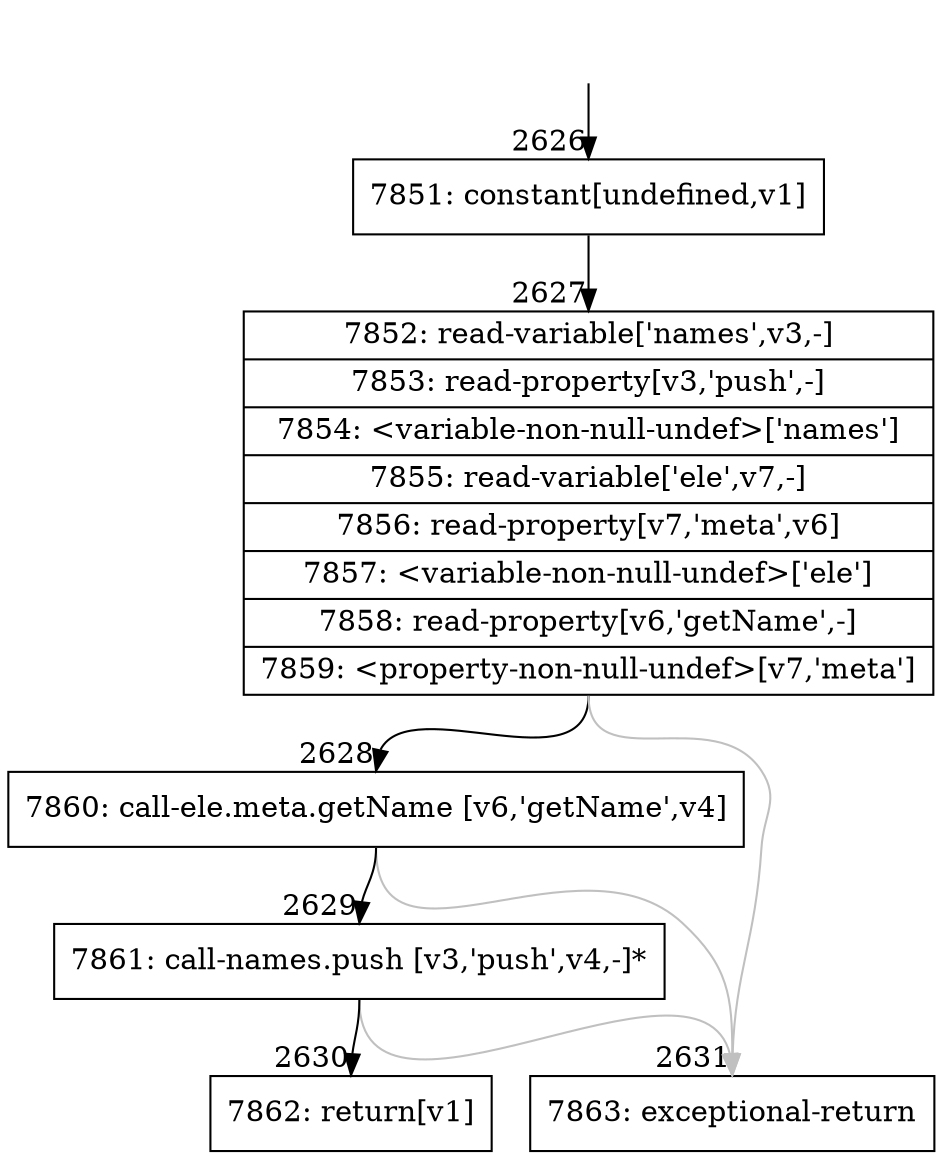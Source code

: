 digraph {
rankdir="TD"
BB_entry288[shape=none,label=""];
BB_entry288 -> BB2626 [tailport=s, headport=n, headlabel="    2626"]
BB2626 [shape=record label="{7851: constant[undefined,v1]}" ] 
BB2626 -> BB2627 [tailport=s, headport=n, headlabel="      2627"]
BB2627 [shape=record label="{7852: read-variable['names',v3,-]|7853: read-property[v3,'push',-]|7854: \<variable-non-null-undef\>['names']|7855: read-variable['ele',v7,-]|7856: read-property[v7,'meta',v6]|7857: \<variable-non-null-undef\>['ele']|7858: read-property[v6,'getName',-]|7859: \<property-non-null-undef\>[v7,'meta']}" ] 
BB2627 -> BB2628 [tailport=s, headport=n, headlabel="      2628"]
BB2627 -> BB2631 [tailport=s, headport=n, color=gray, headlabel="      2631"]
BB2628 [shape=record label="{7860: call-ele.meta.getName [v6,'getName',v4]}" ] 
BB2628 -> BB2629 [tailport=s, headport=n, headlabel="      2629"]
BB2628 -> BB2631 [tailport=s, headport=n, color=gray]
BB2629 [shape=record label="{7861: call-names.push [v3,'push',v4,-]*}" ] 
BB2629 -> BB2630 [tailport=s, headport=n, headlabel="      2630"]
BB2629 -> BB2631 [tailport=s, headport=n, color=gray]
BB2630 [shape=record label="{7862: return[v1]}" ] 
BB2631 [shape=record label="{7863: exceptional-return}" ] 
//#$~ 3047
}
